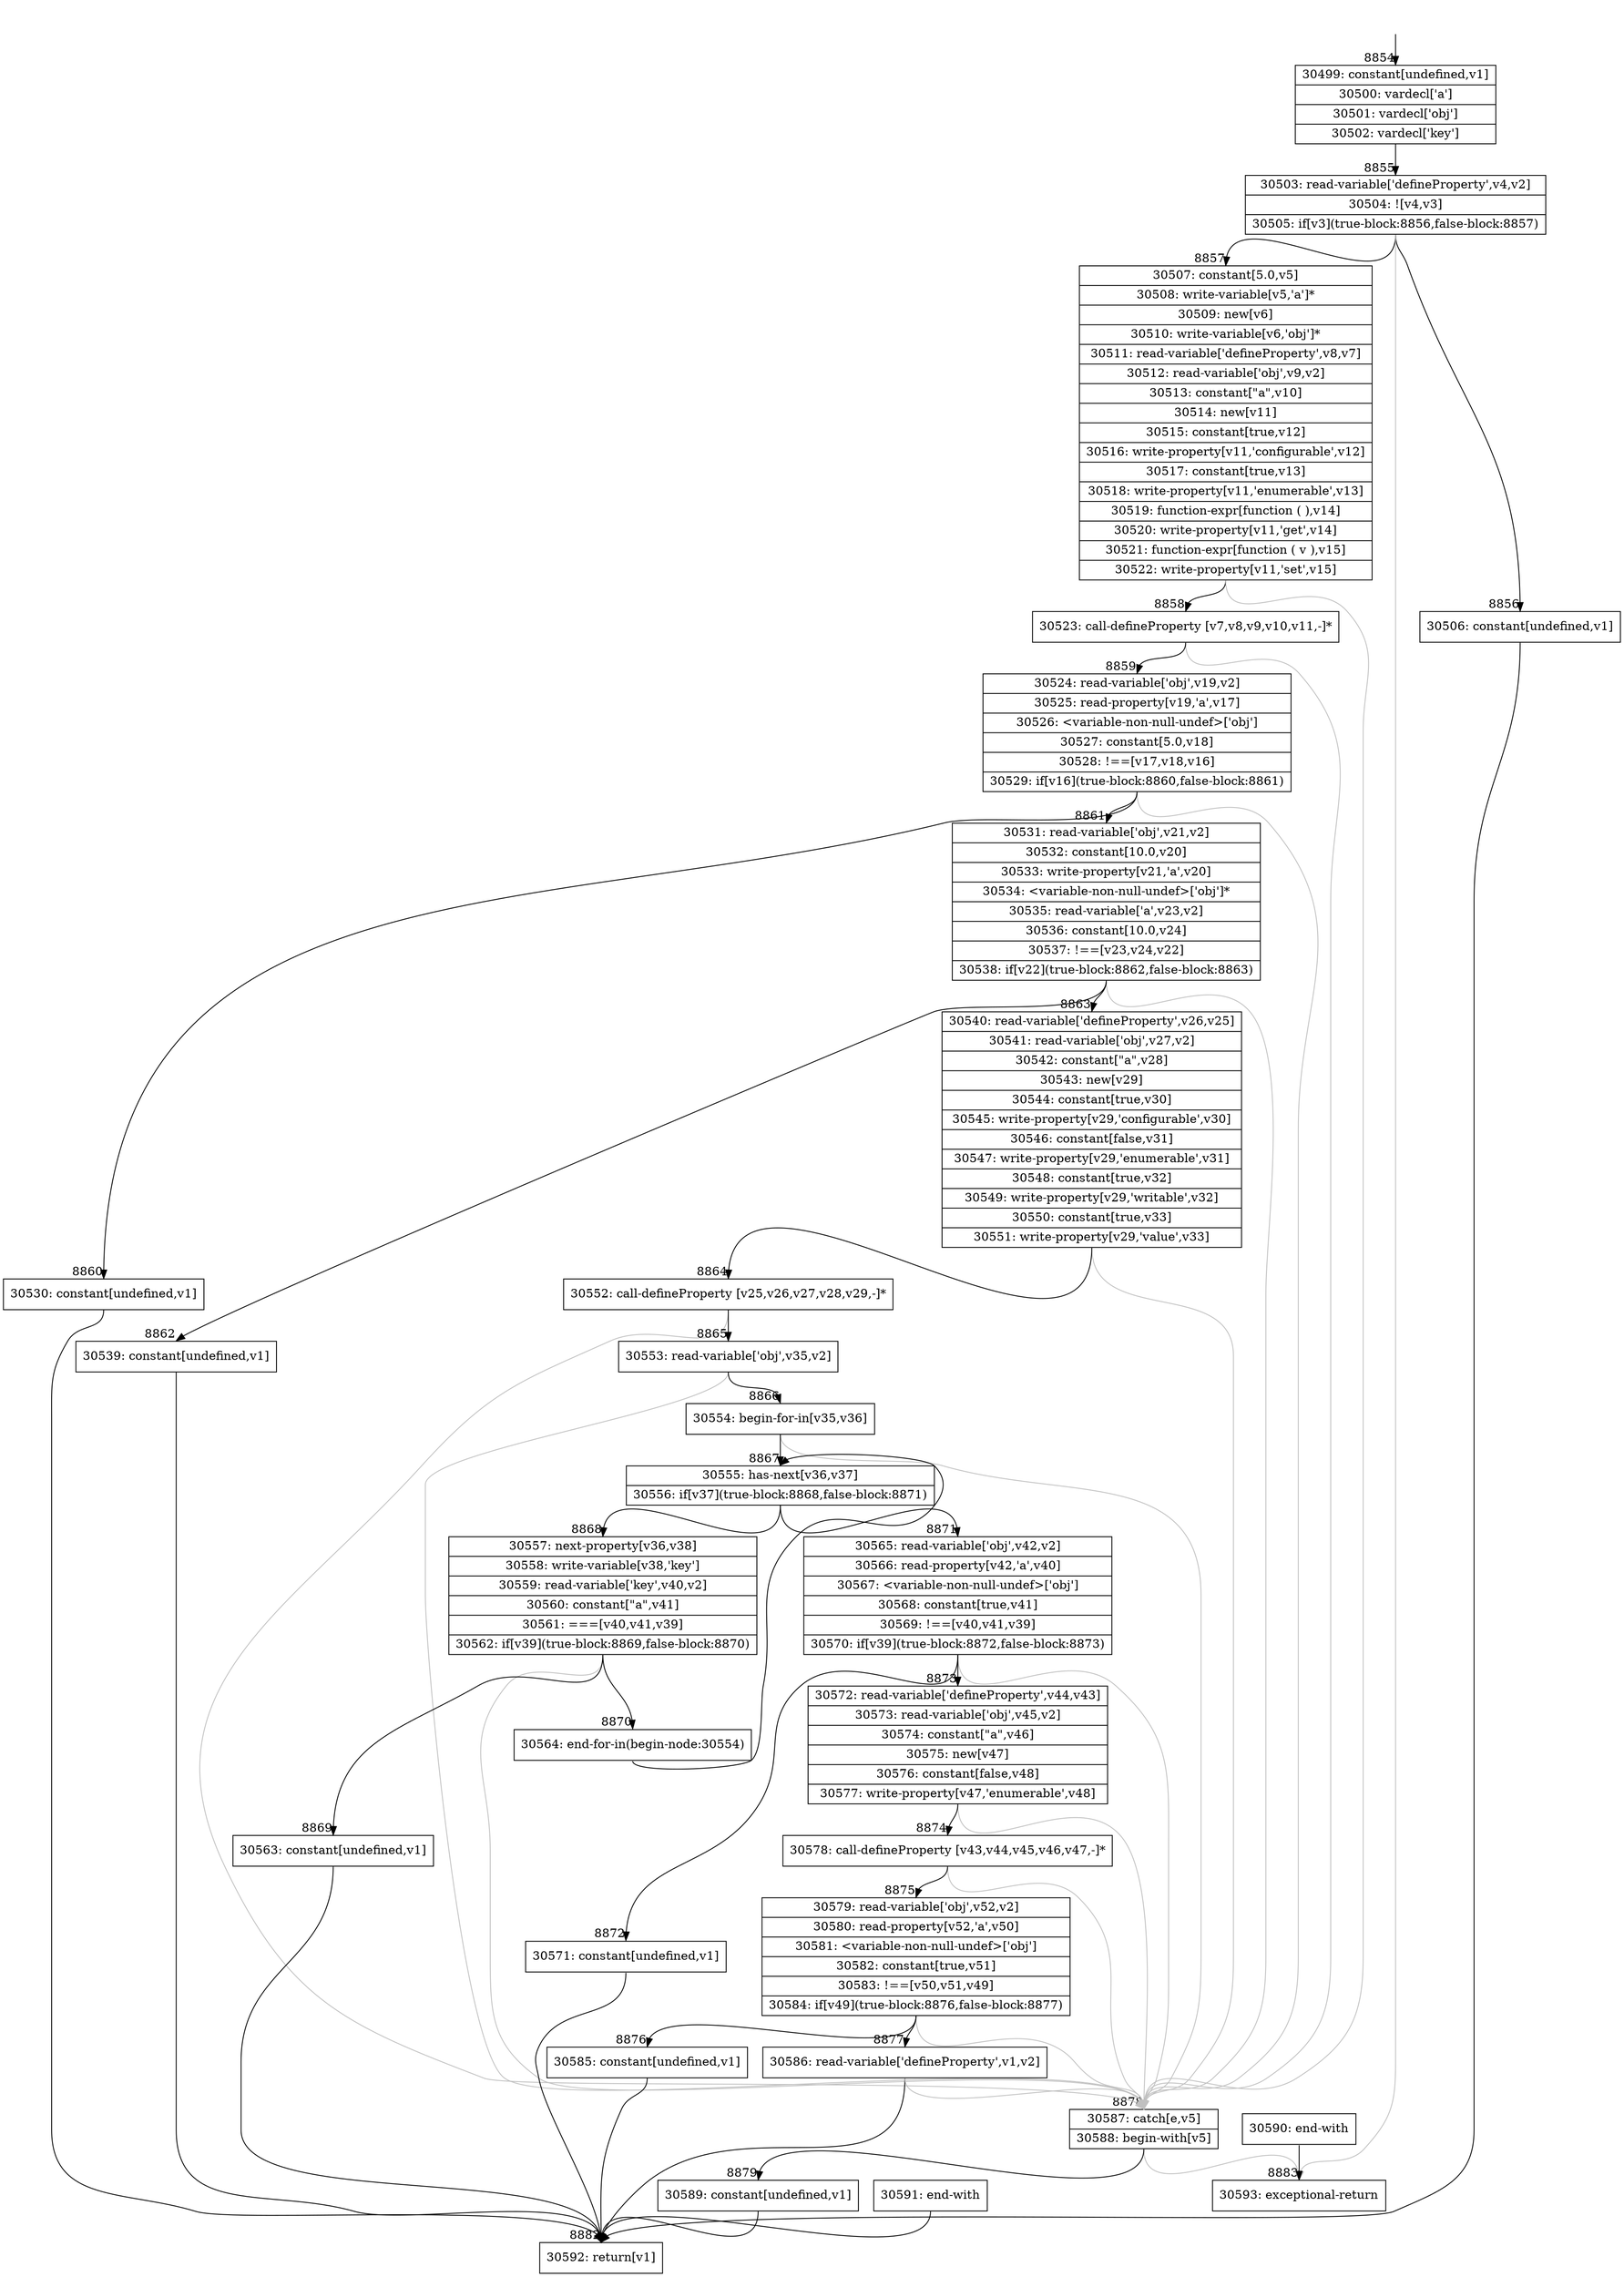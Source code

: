 digraph {
rankdir="TD"
BB_entry753[shape=none,label=""];
BB_entry753 -> BB8854 [tailport=s, headport=n, headlabel="    8854"]
BB8854 [shape=record label="{30499: constant[undefined,v1]|30500: vardecl['a']|30501: vardecl['obj']|30502: vardecl['key']}" ] 
BB8854 -> BB8855 [tailport=s, headport=n, headlabel="      8855"]
BB8855 [shape=record label="{30503: read-variable['defineProperty',v4,v2]|30504: ![v4,v3]|30505: if[v3](true-block:8856,false-block:8857)}" ] 
BB8855 -> BB8856 [tailport=s, headport=n, headlabel="      8856"]
BB8855 -> BB8857 [tailport=s, headport=n, headlabel="      8857"]
BB8855 -> BB8883 [tailport=s, headport=n, color=gray, headlabel="      8883"]
BB8856 [shape=record label="{30506: constant[undefined,v1]}" ] 
BB8856 -> BB8882 [tailport=s, headport=n, headlabel="      8882"]
BB8857 [shape=record label="{30507: constant[5.0,v5]|30508: write-variable[v5,'a']*|30509: new[v6]|30510: write-variable[v6,'obj']*|30511: read-variable['defineProperty',v8,v7]|30512: read-variable['obj',v9,v2]|30513: constant[\"a\",v10]|30514: new[v11]|30515: constant[true,v12]|30516: write-property[v11,'configurable',v12]|30517: constant[true,v13]|30518: write-property[v11,'enumerable',v13]|30519: function-expr[function ( ),v14]|30520: write-property[v11,'get',v14]|30521: function-expr[function ( v ),v15]|30522: write-property[v11,'set',v15]}" ] 
BB8857 -> BB8858 [tailport=s, headport=n, headlabel="      8858"]
BB8857 -> BB8878 [tailport=s, headport=n, color=gray, headlabel="      8878"]
BB8858 [shape=record label="{30523: call-defineProperty [v7,v8,v9,v10,v11,-]*}" ] 
BB8858 -> BB8859 [tailport=s, headport=n, headlabel="      8859"]
BB8858 -> BB8878 [tailport=s, headport=n, color=gray]
BB8859 [shape=record label="{30524: read-variable['obj',v19,v2]|30525: read-property[v19,'a',v17]|30526: \<variable-non-null-undef\>['obj']|30527: constant[5.0,v18]|30528: !==[v17,v18,v16]|30529: if[v16](true-block:8860,false-block:8861)}" ] 
BB8859 -> BB8860 [tailport=s, headport=n, headlabel="      8860"]
BB8859 -> BB8861 [tailport=s, headport=n, headlabel="      8861"]
BB8859 -> BB8878 [tailport=s, headport=n, color=gray]
BB8860 [shape=record label="{30530: constant[undefined,v1]}" ] 
BB8860 -> BB8882 [tailport=s, headport=n]
BB8861 [shape=record label="{30531: read-variable['obj',v21,v2]|30532: constant[10.0,v20]|30533: write-property[v21,'a',v20]|30534: \<variable-non-null-undef\>['obj']*|30535: read-variable['a',v23,v2]|30536: constant[10.0,v24]|30537: !==[v23,v24,v22]|30538: if[v22](true-block:8862,false-block:8863)}" ] 
BB8861 -> BB8862 [tailport=s, headport=n, headlabel="      8862"]
BB8861 -> BB8863 [tailport=s, headport=n, headlabel="      8863"]
BB8861 -> BB8878 [tailport=s, headport=n, color=gray]
BB8862 [shape=record label="{30539: constant[undefined,v1]}" ] 
BB8862 -> BB8882 [tailport=s, headport=n]
BB8863 [shape=record label="{30540: read-variable['defineProperty',v26,v25]|30541: read-variable['obj',v27,v2]|30542: constant[\"a\",v28]|30543: new[v29]|30544: constant[true,v30]|30545: write-property[v29,'configurable',v30]|30546: constant[false,v31]|30547: write-property[v29,'enumerable',v31]|30548: constant[true,v32]|30549: write-property[v29,'writable',v32]|30550: constant[true,v33]|30551: write-property[v29,'value',v33]}" ] 
BB8863 -> BB8864 [tailport=s, headport=n, headlabel="      8864"]
BB8863 -> BB8878 [tailport=s, headport=n, color=gray]
BB8864 [shape=record label="{30552: call-defineProperty [v25,v26,v27,v28,v29,-]*}" ] 
BB8864 -> BB8865 [tailport=s, headport=n, headlabel="      8865"]
BB8864 -> BB8878 [tailport=s, headport=n, color=gray]
BB8865 [shape=record label="{30553: read-variable['obj',v35,v2]}" ] 
BB8865 -> BB8866 [tailport=s, headport=n, headlabel="      8866"]
BB8865 -> BB8878 [tailport=s, headport=n, color=gray]
BB8866 [shape=record label="{30554: begin-for-in[v35,v36]}" ] 
BB8866 -> BB8867 [tailport=s, headport=n, headlabel="      8867"]
BB8866 -> BB8878 [tailport=s, headport=n, color=gray]
BB8867 [shape=record label="{30555: has-next[v36,v37]|30556: if[v37](true-block:8868,false-block:8871)}" ] 
BB8867 -> BB8868 [tailport=s, headport=n, headlabel="      8868"]
BB8867 -> BB8871 [tailport=s, headport=n, headlabel="      8871"]
BB8868 [shape=record label="{30557: next-property[v36,v38]|30558: write-variable[v38,'key']|30559: read-variable['key',v40,v2]|30560: constant[\"a\",v41]|30561: ===[v40,v41,v39]|30562: if[v39](true-block:8869,false-block:8870)}" ] 
BB8868 -> BB8869 [tailport=s, headport=n, headlabel="      8869"]
BB8868 -> BB8870 [tailport=s, headport=n, headlabel="      8870"]
BB8868 -> BB8878 [tailport=s, headport=n, color=gray]
BB8869 [shape=record label="{30563: constant[undefined,v1]}" ] 
BB8869 -> BB8882 [tailport=s, headport=n]
BB8870 [shape=record label="{30564: end-for-in(begin-node:30554)}" ] 
BB8870 -> BB8867 [tailport=s, headport=n]
BB8871 [shape=record label="{30565: read-variable['obj',v42,v2]|30566: read-property[v42,'a',v40]|30567: \<variable-non-null-undef\>['obj']|30568: constant[true,v41]|30569: !==[v40,v41,v39]|30570: if[v39](true-block:8872,false-block:8873)}" ] 
BB8871 -> BB8872 [tailport=s, headport=n, headlabel="      8872"]
BB8871 -> BB8873 [tailport=s, headport=n, headlabel="      8873"]
BB8871 -> BB8878 [tailport=s, headport=n, color=gray]
BB8872 [shape=record label="{30571: constant[undefined,v1]}" ] 
BB8872 -> BB8882 [tailport=s, headport=n]
BB8873 [shape=record label="{30572: read-variable['defineProperty',v44,v43]|30573: read-variable['obj',v45,v2]|30574: constant[\"a\",v46]|30575: new[v47]|30576: constant[false,v48]|30577: write-property[v47,'enumerable',v48]}" ] 
BB8873 -> BB8874 [tailport=s, headport=n, headlabel="      8874"]
BB8873 -> BB8878 [tailport=s, headport=n, color=gray]
BB8874 [shape=record label="{30578: call-defineProperty [v43,v44,v45,v46,v47,-]*}" ] 
BB8874 -> BB8875 [tailport=s, headport=n, headlabel="      8875"]
BB8874 -> BB8878 [tailport=s, headport=n, color=gray]
BB8875 [shape=record label="{30579: read-variable['obj',v52,v2]|30580: read-property[v52,'a',v50]|30581: \<variable-non-null-undef\>['obj']|30582: constant[true,v51]|30583: !==[v50,v51,v49]|30584: if[v49](true-block:8876,false-block:8877)}" ] 
BB8875 -> BB8876 [tailport=s, headport=n, headlabel="      8876"]
BB8875 -> BB8877 [tailport=s, headport=n, headlabel="      8877"]
BB8875 -> BB8878 [tailport=s, headport=n, color=gray]
BB8876 [shape=record label="{30585: constant[undefined,v1]}" ] 
BB8876 -> BB8882 [tailport=s, headport=n]
BB8877 [shape=record label="{30586: read-variable['defineProperty',v1,v2]}" ] 
BB8877 -> BB8882 [tailport=s, headport=n]
BB8877 -> BB8878 [tailport=s, headport=n, color=gray]
BB8878 [shape=record label="{30587: catch[e,v5]|30588: begin-with[v5]}" ] 
BB8878 -> BB8879 [tailport=s, headport=n, headlabel="      8879"]
BB8878 -> BB8883 [tailport=s, headport=n, color=gray]
BB8879 [shape=record label="{30589: constant[undefined,v1]}" ] 
BB8879 -> BB8882 [tailport=s, headport=n]
BB8880 [shape=record label="{30590: end-with}" ] 
BB8880 -> BB8883 [tailport=s, headport=n]
BB8881 [shape=record label="{30591: end-with}" ] 
BB8881 -> BB8882 [tailport=s, headport=n]
BB8882 [shape=record label="{30592: return[v1]}" ] 
BB8883 [shape=record label="{30593: exceptional-return}" ] 
//#$~ 15833
}
